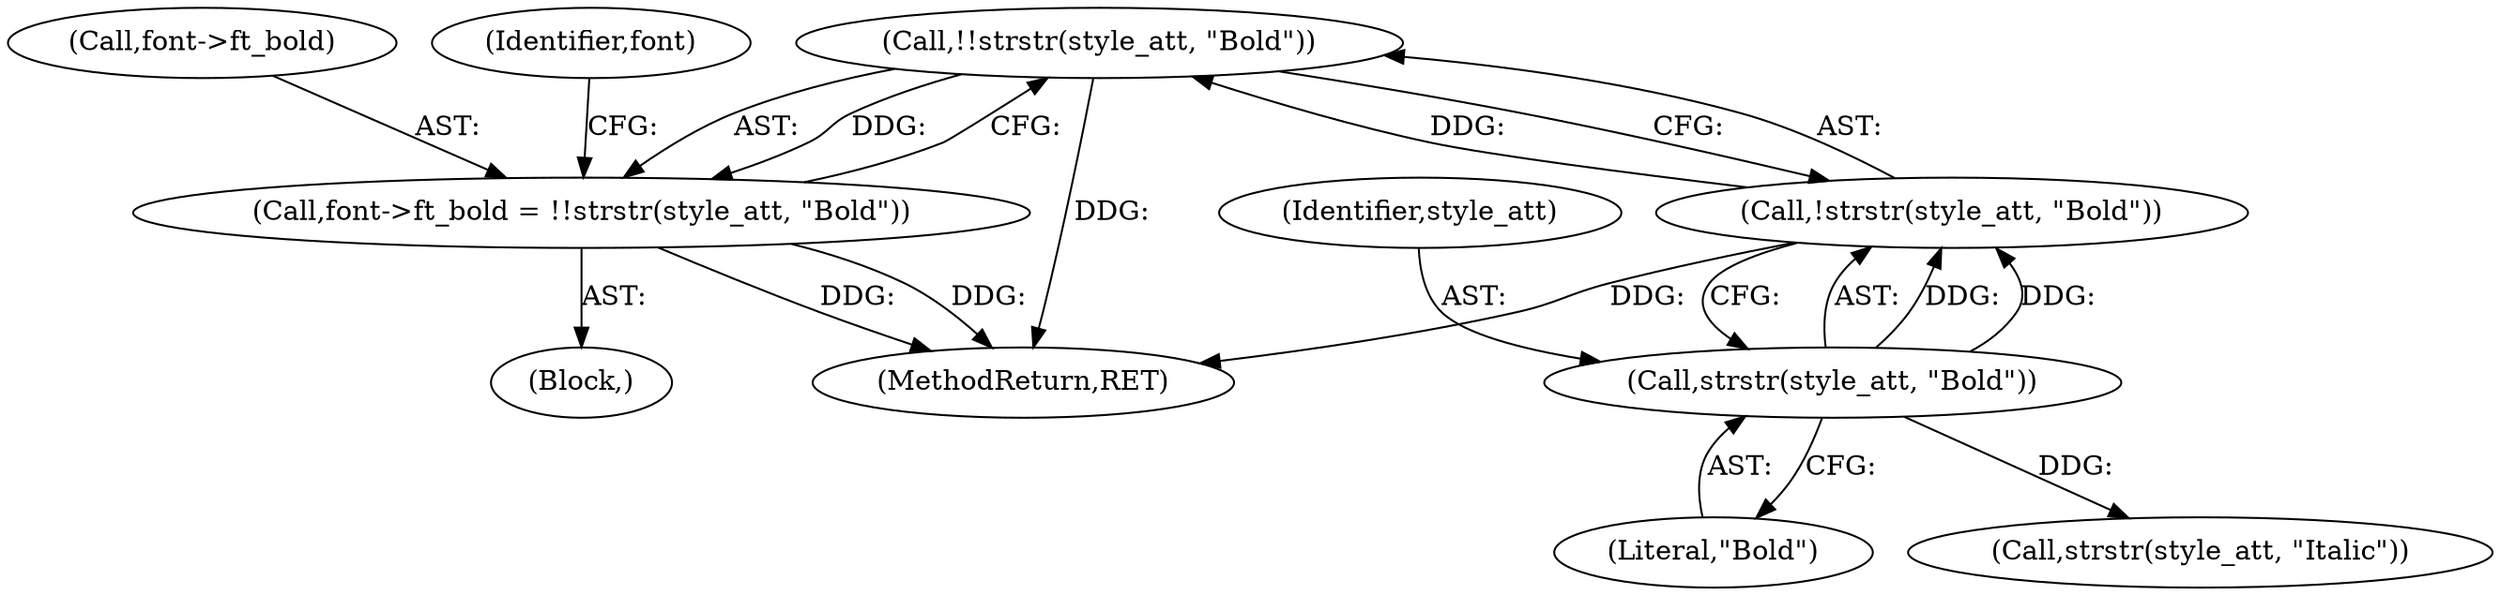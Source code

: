 digraph "0_ghostscript_60dabde18d7fe12b19da8b509bdfee9cc886aafc_1@API" {
"1000551" [label="(Call,!!strstr(style_att, \"Bold\"))"];
"1000552" [label="(Call,!strstr(style_att, \"Bold\"))"];
"1000553" [label="(Call,strstr(style_att, \"Bold\"))"];
"1000547" [label="(Call,font->ft_bold = !!strstr(style_att, \"Bold\"))"];
"1000548" [label="(Call,font->ft_bold)"];
"1000554" [label="(Identifier,style_att)"];
"1000546" [label="(Block,)"];
"1000780" [label="(MethodReturn,RET)"];
"1000558" [label="(Identifier,font)"];
"1000555" [label="(Literal,\"Bold\")"];
"1000552" [label="(Call,!strstr(style_att, \"Bold\"))"];
"1000562" [label="(Call,strstr(style_att, \"Italic\"))"];
"1000547" [label="(Call,font->ft_bold = !!strstr(style_att, \"Bold\"))"];
"1000551" [label="(Call,!!strstr(style_att, \"Bold\"))"];
"1000553" [label="(Call,strstr(style_att, \"Bold\"))"];
"1000551" -> "1000547"  [label="AST: "];
"1000551" -> "1000552"  [label="CFG: "];
"1000552" -> "1000551"  [label="AST: "];
"1000547" -> "1000551"  [label="CFG: "];
"1000551" -> "1000780"  [label="DDG: "];
"1000551" -> "1000547"  [label="DDG: "];
"1000552" -> "1000551"  [label="DDG: "];
"1000552" -> "1000553"  [label="CFG: "];
"1000553" -> "1000552"  [label="AST: "];
"1000552" -> "1000780"  [label="DDG: "];
"1000553" -> "1000552"  [label="DDG: "];
"1000553" -> "1000552"  [label="DDG: "];
"1000553" -> "1000555"  [label="CFG: "];
"1000554" -> "1000553"  [label="AST: "];
"1000555" -> "1000553"  [label="AST: "];
"1000553" -> "1000562"  [label="DDG: "];
"1000547" -> "1000546"  [label="AST: "];
"1000548" -> "1000547"  [label="AST: "];
"1000558" -> "1000547"  [label="CFG: "];
"1000547" -> "1000780"  [label="DDG: "];
"1000547" -> "1000780"  [label="DDG: "];
}
